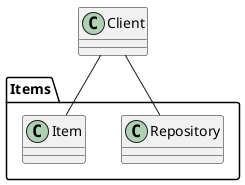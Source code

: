 @startuml

package "Items" {

class Repository
class Item

}

Client -- Repository
Client -- Item

@enduml